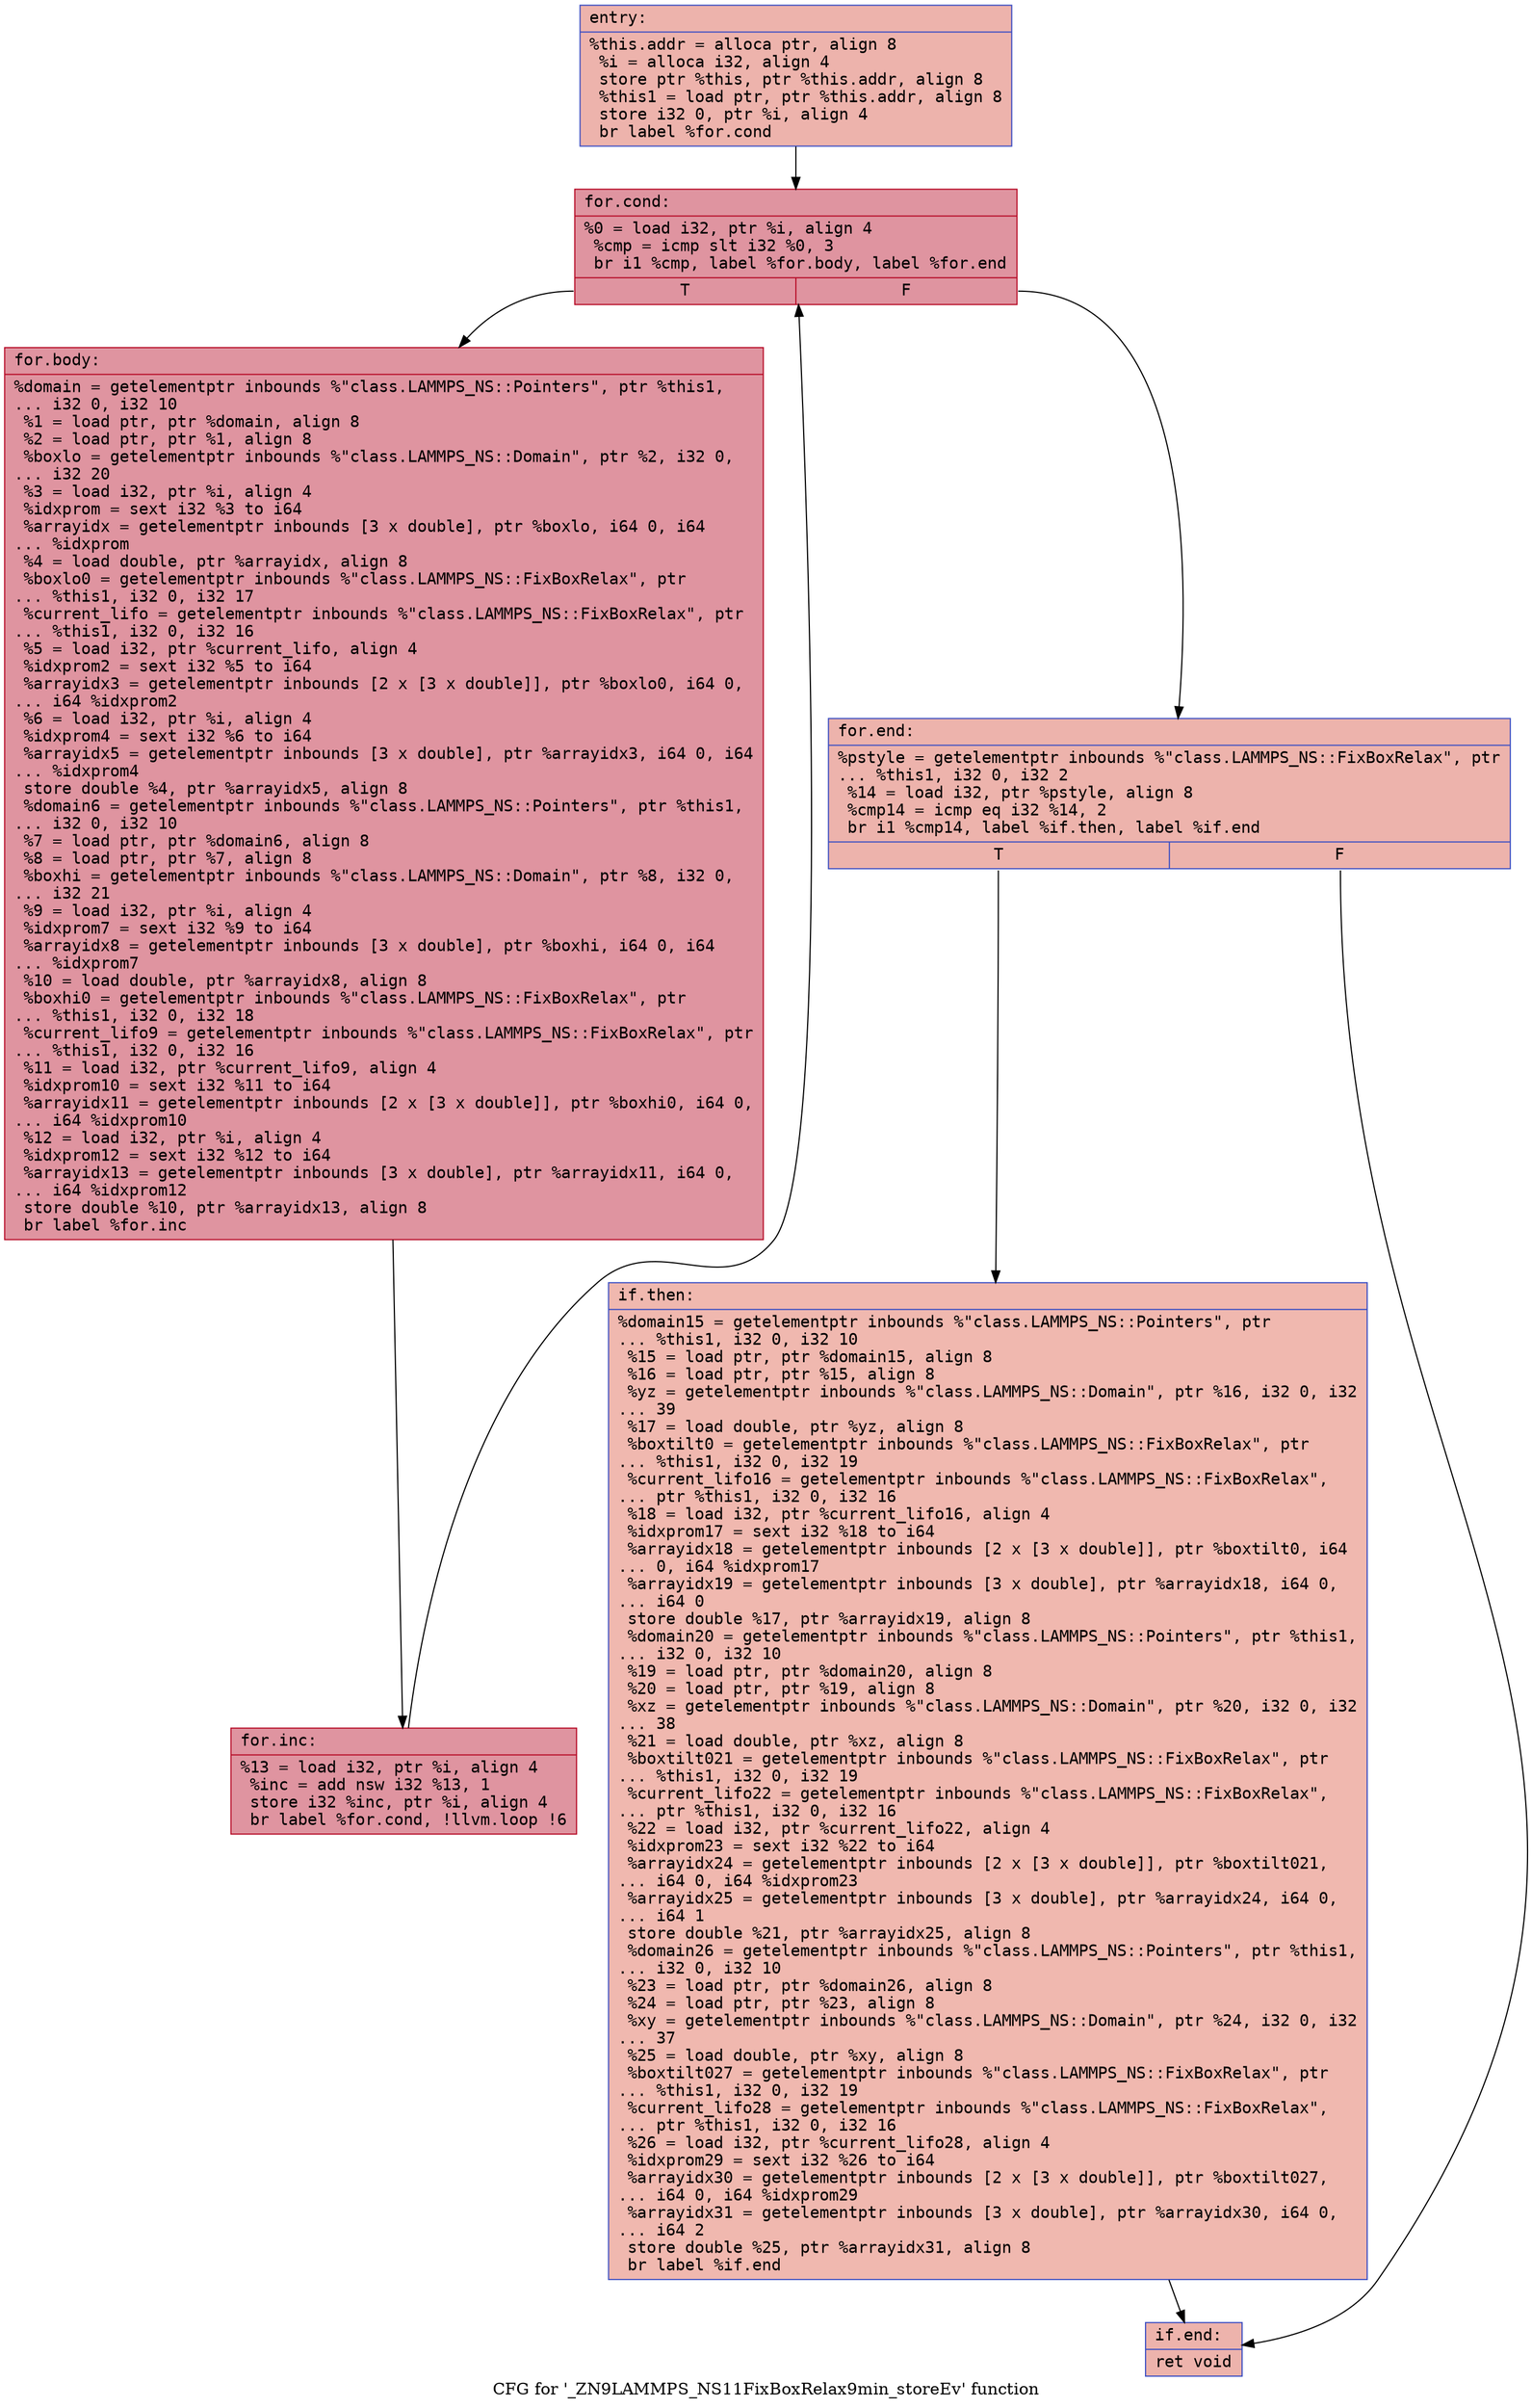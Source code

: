 digraph "CFG for '_ZN9LAMMPS_NS11FixBoxRelax9min_storeEv' function" {
	label="CFG for '_ZN9LAMMPS_NS11FixBoxRelax9min_storeEv' function";

	Node0x55810d80d740 [shape=record,color="#3d50c3ff", style=filled, fillcolor="#d6524470" fontname="Courier",label="{entry:\l|  %this.addr = alloca ptr, align 8\l  %i = alloca i32, align 4\l  store ptr %this, ptr %this.addr, align 8\l  %this1 = load ptr, ptr %this.addr, align 8\l  store i32 0, ptr %i, align 4\l  br label %for.cond\l}"];
	Node0x55810d80d740 -> Node0x55810d80d9f0[tooltip="entry -> for.cond\nProbability 100.00%" ];
	Node0x55810d80d9f0 [shape=record,color="#b70d28ff", style=filled, fillcolor="#b70d2870" fontname="Courier",label="{for.cond:\l|  %0 = load i32, ptr %i, align 4\l  %cmp = icmp slt i32 %0, 3\l  br i1 %cmp, label %for.body, label %for.end\l|{<s0>T|<s1>F}}"];
	Node0x55810d80d9f0:s0 -> Node0x55810d80dc10[tooltip="for.cond -> for.body\nProbability 96.88%" ];
	Node0x55810d80d9f0:s1 -> Node0x55810d80dc90[tooltip="for.cond -> for.end\nProbability 3.12%" ];
	Node0x55810d80dc10 [shape=record,color="#b70d28ff", style=filled, fillcolor="#b70d2870" fontname="Courier",label="{for.body:\l|  %domain = getelementptr inbounds %\"class.LAMMPS_NS::Pointers\", ptr %this1,\l... i32 0, i32 10\l  %1 = load ptr, ptr %domain, align 8\l  %2 = load ptr, ptr %1, align 8\l  %boxlo = getelementptr inbounds %\"class.LAMMPS_NS::Domain\", ptr %2, i32 0,\l... i32 20\l  %3 = load i32, ptr %i, align 4\l  %idxprom = sext i32 %3 to i64\l  %arrayidx = getelementptr inbounds [3 x double], ptr %boxlo, i64 0, i64\l... %idxprom\l  %4 = load double, ptr %arrayidx, align 8\l  %boxlo0 = getelementptr inbounds %\"class.LAMMPS_NS::FixBoxRelax\", ptr\l... %this1, i32 0, i32 17\l  %current_lifo = getelementptr inbounds %\"class.LAMMPS_NS::FixBoxRelax\", ptr\l... %this1, i32 0, i32 16\l  %5 = load i32, ptr %current_lifo, align 4\l  %idxprom2 = sext i32 %5 to i64\l  %arrayidx3 = getelementptr inbounds [2 x [3 x double]], ptr %boxlo0, i64 0,\l... i64 %idxprom2\l  %6 = load i32, ptr %i, align 4\l  %idxprom4 = sext i32 %6 to i64\l  %arrayidx5 = getelementptr inbounds [3 x double], ptr %arrayidx3, i64 0, i64\l... %idxprom4\l  store double %4, ptr %arrayidx5, align 8\l  %domain6 = getelementptr inbounds %\"class.LAMMPS_NS::Pointers\", ptr %this1,\l... i32 0, i32 10\l  %7 = load ptr, ptr %domain6, align 8\l  %8 = load ptr, ptr %7, align 8\l  %boxhi = getelementptr inbounds %\"class.LAMMPS_NS::Domain\", ptr %8, i32 0,\l... i32 21\l  %9 = load i32, ptr %i, align 4\l  %idxprom7 = sext i32 %9 to i64\l  %arrayidx8 = getelementptr inbounds [3 x double], ptr %boxhi, i64 0, i64\l... %idxprom7\l  %10 = load double, ptr %arrayidx8, align 8\l  %boxhi0 = getelementptr inbounds %\"class.LAMMPS_NS::FixBoxRelax\", ptr\l... %this1, i32 0, i32 18\l  %current_lifo9 = getelementptr inbounds %\"class.LAMMPS_NS::FixBoxRelax\", ptr\l... %this1, i32 0, i32 16\l  %11 = load i32, ptr %current_lifo9, align 4\l  %idxprom10 = sext i32 %11 to i64\l  %arrayidx11 = getelementptr inbounds [2 x [3 x double]], ptr %boxhi0, i64 0,\l... i64 %idxprom10\l  %12 = load i32, ptr %i, align 4\l  %idxprom12 = sext i32 %12 to i64\l  %arrayidx13 = getelementptr inbounds [3 x double], ptr %arrayidx11, i64 0,\l... i64 %idxprom12\l  store double %10, ptr %arrayidx13, align 8\l  br label %for.inc\l}"];
	Node0x55810d80dc10 -> Node0x55810d810ce0[tooltip="for.body -> for.inc\nProbability 100.00%" ];
	Node0x55810d810ce0 [shape=record,color="#b70d28ff", style=filled, fillcolor="#b70d2870" fontname="Courier",label="{for.inc:\l|  %13 = load i32, ptr %i, align 4\l  %inc = add nsw i32 %13, 1\l  store i32 %inc, ptr %i, align 4\l  br label %for.cond, !llvm.loop !6\l}"];
	Node0x55810d810ce0 -> Node0x55810d80d9f0[tooltip="for.inc -> for.cond\nProbability 100.00%" ];
	Node0x55810d80dc90 [shape=record,color="#3d50c3ff", style=filled, fillcolor="#d6524470" fontname="Courier",label="{for.end:\l|  %pstyle = getelementptr inbounds %\"class.LAMMPS_NS::FixBoxRelax\", ptr\l... %this1, i32 0, i32 2\l  %14 = load i32, ptr %pstyle, align 8\l  %cmp14 = icmp eq i32 %14, 2\l  br i1 %cmp14, label %if.then, label %if.end\l|{<s0>T|<s1>F}}"];
	Node0x55810d80dc90:s0 -> Node0x55810d8112c0[tooltip="for.end -> if.then\nProbability 50.00%" ];
	Node0x55810d80dc90:s1 -> Node0x55810d811330[tooltip="for.end -> if.end\nProbability 50.00%" ];
	Node0x55810d8112c0 [shape=record,color="#3d50c3ff", style=filled, fillcolor="#dc5d4a70" fontname="Courier",label="{if.then:\l|  %domain15 = getelementptr inbounds %\"class.LAMMPS_NS::Pointers\", ptr\l... %this1, i32 0, i32 10\l  %15 = load ptr, ptr %domain15, align 8\l  %16 = load ptr, ptr %15, align 8\l  %yz = getelementptr inbounds %\"class.LAMMPS_NS::Domain\", ptr %16, i32 0, i32\l... 39\l  %17 = load double, ptr %yz, align 8\l  %boxtilt0 = getelementptr inbounds %\"class.LAMMPS_NS::FixBoxRelax\", ptr\l... %this1, i32 0, i32 19\l  %current_lifo16 = getelementptr inbounds %\"class.LAMMPS_NS::FixBoxRelax\",\l... ptr %this1, i32 0, i32 16\l  %18 = load i32, ptr %current_lifo16, align 4\l  %idxprom17 = sext i32 %18 to i64\l  %arrayidx18 = getelementptr inbounds [2 x [3 x double]], ptr %boxtilt0, i64\l... 0, i64 %idxprom17\l  %arrayidx19 = getelementptr inbounds [3 x double], ptr %arrayidx18, i64 0,\l... i64 0\l  store double %17, ptr %arrayidx19, align 8\l  %domain20 = getelementptr inbounds %\"class.LAMMPS_NS::Pointers\", ptr %this1,\l... i32 0, i32 10\l  %19 = load ptr, ptr %domain20, align 8\l  %20 = load ptr, ptr %19, align 8\l  %xz = getelementptr inbounds %\"class.LAMMPS_NS::Domain\", ptr %20, i32 0, i32\l... 38\l  %21 = load double, ptr %xz, align 8\l  %boxtilt021 = getelementptr inbounds %\"class.LAMMPS_NS::FixBoxRelax\", ptr\l... %this1, i32 0, i32 19\l  %current_lifo22 = getelementptr inbounds %\"class.LAMMPS_NS::FixBoxRelax\",\l... ptr %this1, i32 0, i32 16\l  %22 = load i32, ptr %current_lifo22, align 4\l  %idxprom23 = sext i32 %22 to i64\l  %arrayidx24 = getelementptr inbounds [2 x [3 x double]], ptr %boxtilt021,\l... i64 0, i64 %idxprom23\l  %arrayidx25 = getelementptr inbounds [3 x double], ptr %arrayidx24, i64 0,\l... i64 1\l  store double %21, ptr %arrayidx25, align 8\l  %domain26 = getelementptr inbounds %\"class.LAMMPS_NS::Pointers\", ptr %this1,\l... i32 0, i32 10\l  %23 = load ptr, ptr %domain26, align 8\l  %24 = load ptr, ptr %23, align 8\l  %xy = getelementptr inbounds %\"class.LAMMPS_NS::Domain\", ptr %24, i32 0, i32\l... 37\l  %25 = load double, ptr %xy, align 8\l  %boxtilt027 = getelementptr inbounds %\"class.LAMMPS_NS::FixBoxRelax\", ptr\l... %this1, i32 0, i32 19\l  %current_lifo28 = getelementptr inbounds %\"class.LAMMPS_NS::FixBoxRelax\",\l... ptr %this1, i32 0, i32 16\l  %26 = load i32, ptr %current_lifo28, align 4\l  %idxprom29 = sext i32 %26 to i64\l  %arrayidx30 = getelementptr inbounds [2 x [3 x double]], ptr %boxtilt027,\l... i64 0, i64 %idxprom29\l  %arrayidx31 = getelementptr inbounds [3 x double], ptr %arrayidx30, i64 0,\l... i64 2\l  store double %25, ptr %arrayidx31, align 8\l  br label %if.end\l}"];
	Node0x55810d8112c0 -> Node0x55810d811330[tooltip="if.then -> if.end\nProbability 100.00%" ];
	Node0x55810d811330 [shape=record,color="#3d50c3ff", style=filled, fillcolor="#d6524470" fontname="Courier",label="{if.end:\l|  ret void\l}"];
}
